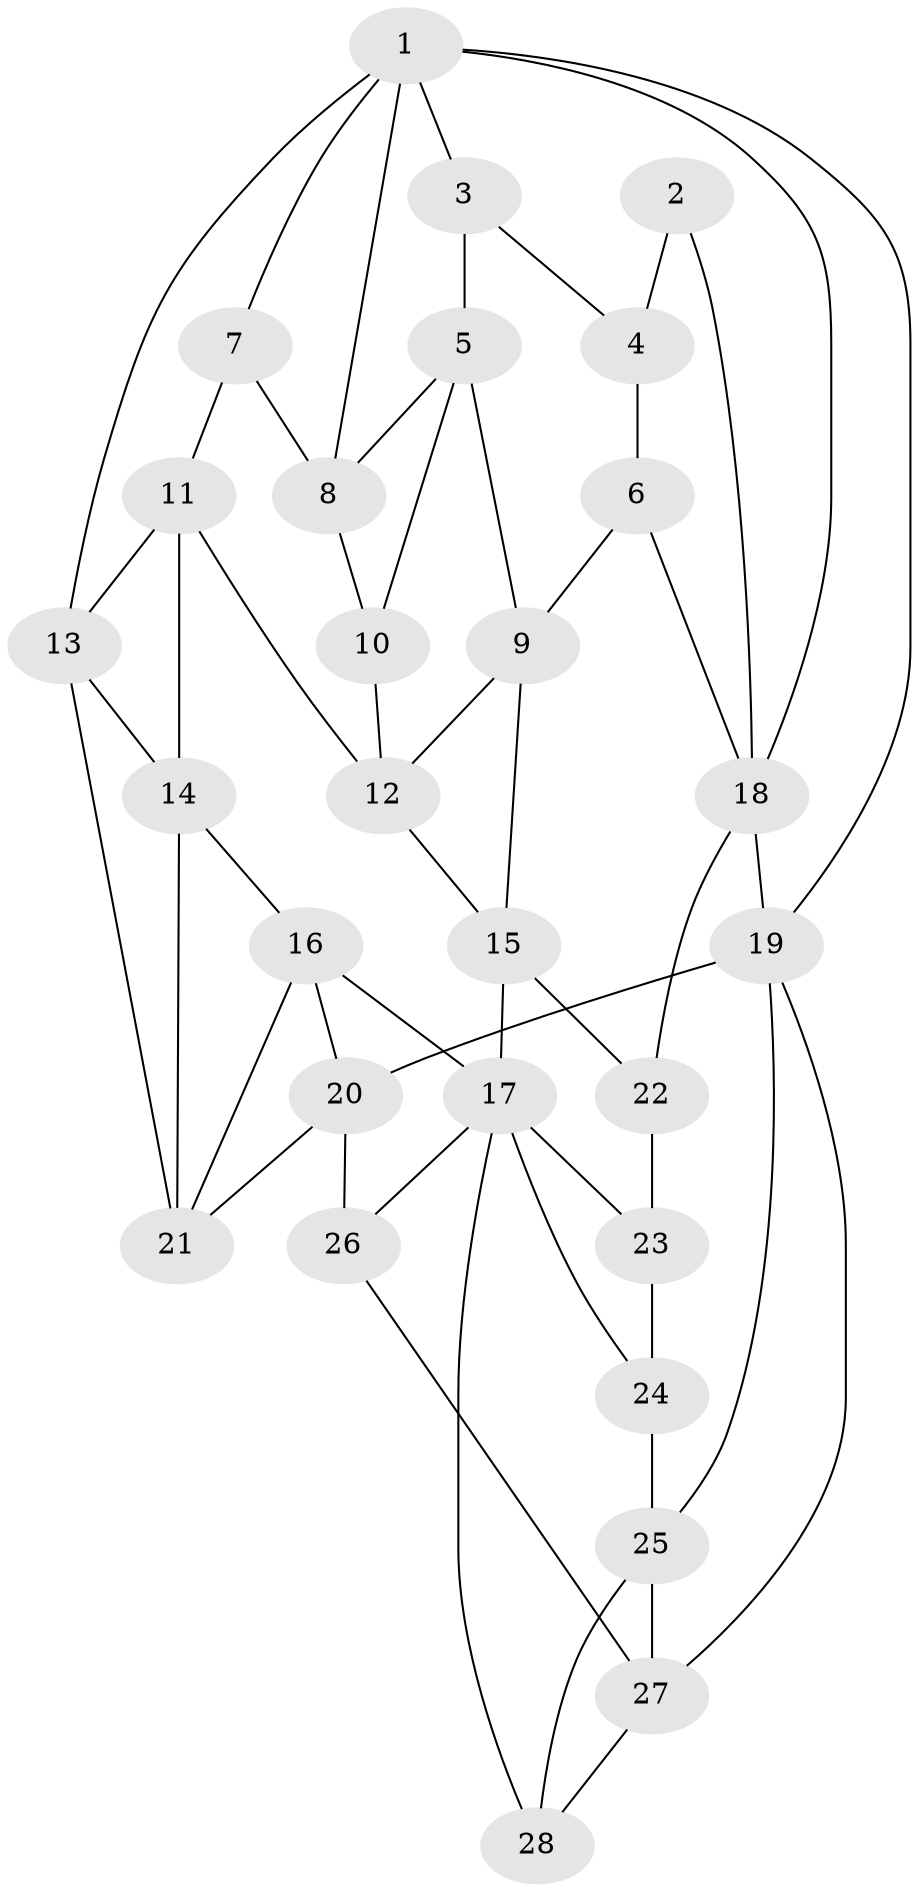 // original degree distribution, {3: 0.03571428571428571, 4: 0.2857142857142857, 5: 0.42857142857142855, 6: 0.25}
// Generated by graph-tools (version 1.1) at 2025/27/03/09/25 03:27:06]
// undirected, 28 vertices, 53 edges
graph export_dot {
graph [start="1"]
  node [color=gray90,style=filled];
  1;
  2;
  3;
  4;
  5;
  6;
  7;
  8;
  9;
  10;
  11;
  12;
  13;
  14;
  15;
  16;
  17;
  18;
  19;
  20;
  21;
  22;
  23;
  24;
  25;
  26;
  27;
  28;
  1 -- 3 [weight=1.0];
  1 -- 7 [weight=1.0];
  1 -- 8 [weight=1.0];
  1 -- 13 [weight=1.0];
  1 -- 18 [weight=1.0];
  1 -- 19 [weight=1.0];
  2 -- 4 [weight=1.0];
  2 -- 18 [weight=1.0];
  3 -- 4 [weight=1.0];
  3 -- 5 [weight=1.0];
  4 -- 6 [weight=2.0];
  5 -- 8 [weight=1.0];
  5 -- 9 [weight=1.0];
  5 -- 10 [weight=1.0];
  6 -- 9 [weight=1.0];
  6 -- 18 [weight=1.0];
  7 -- 8 [weight=1.0];
  7 -- 11 [weight=1.0];
  8 -- 10 [weight=1.0];
  9 -- 12 [weight=1.0];
  9 -- 15 [weight=1.0];
  10 -- 12 [weight=1.0];
  11 -- 12 [weight=1.0];
  11 -- 13 [weight=1.0];
  11 -- 14 [weight=1.0];
  12 -- 15 [weight=1.0];
  13 -- 14 [weight=1.0];
  13 -- 21 [weight=1.0];
  14 -- 16 [weight=1.0];
  14 -- 21 [weight=1.0];
  15 -- 17 [weight=1.0];
  15 -- 22 [weight=1.0];
  16 -- 17 [weight=1.0];
  16 -- 20 [weight=1.0];
  16 -- 21 [weight=1.0];
  17 -- 23 [weight=1.0];
  17 -- 24 [weight=1.0];
  17 -- 26 [weight=1.0];
  17 -- 28 [weight=1.0];
  18 -- 19 [weight=2.0];
  18 -- 22 [weight=2.0];
  19 -- 20 [weight=1.0];
  19 -- 25 [weight=1.0];
  19 -- 27 [weight=1.0];
  20 -- 21 [weight=1.0];
  20 -- 26 [weight=1.0];
  22 -- 23 [weight=1.0];
  23 -- 24 [weight=2.0];
  24 -- 25 [weight=1.0];
  25 -- 27 [weight=1.0];
  25 -- 28 [weight=1.0];
  26 -- 27 [weight=1.0];
  27 -- 28 [weight=1.0];
}
